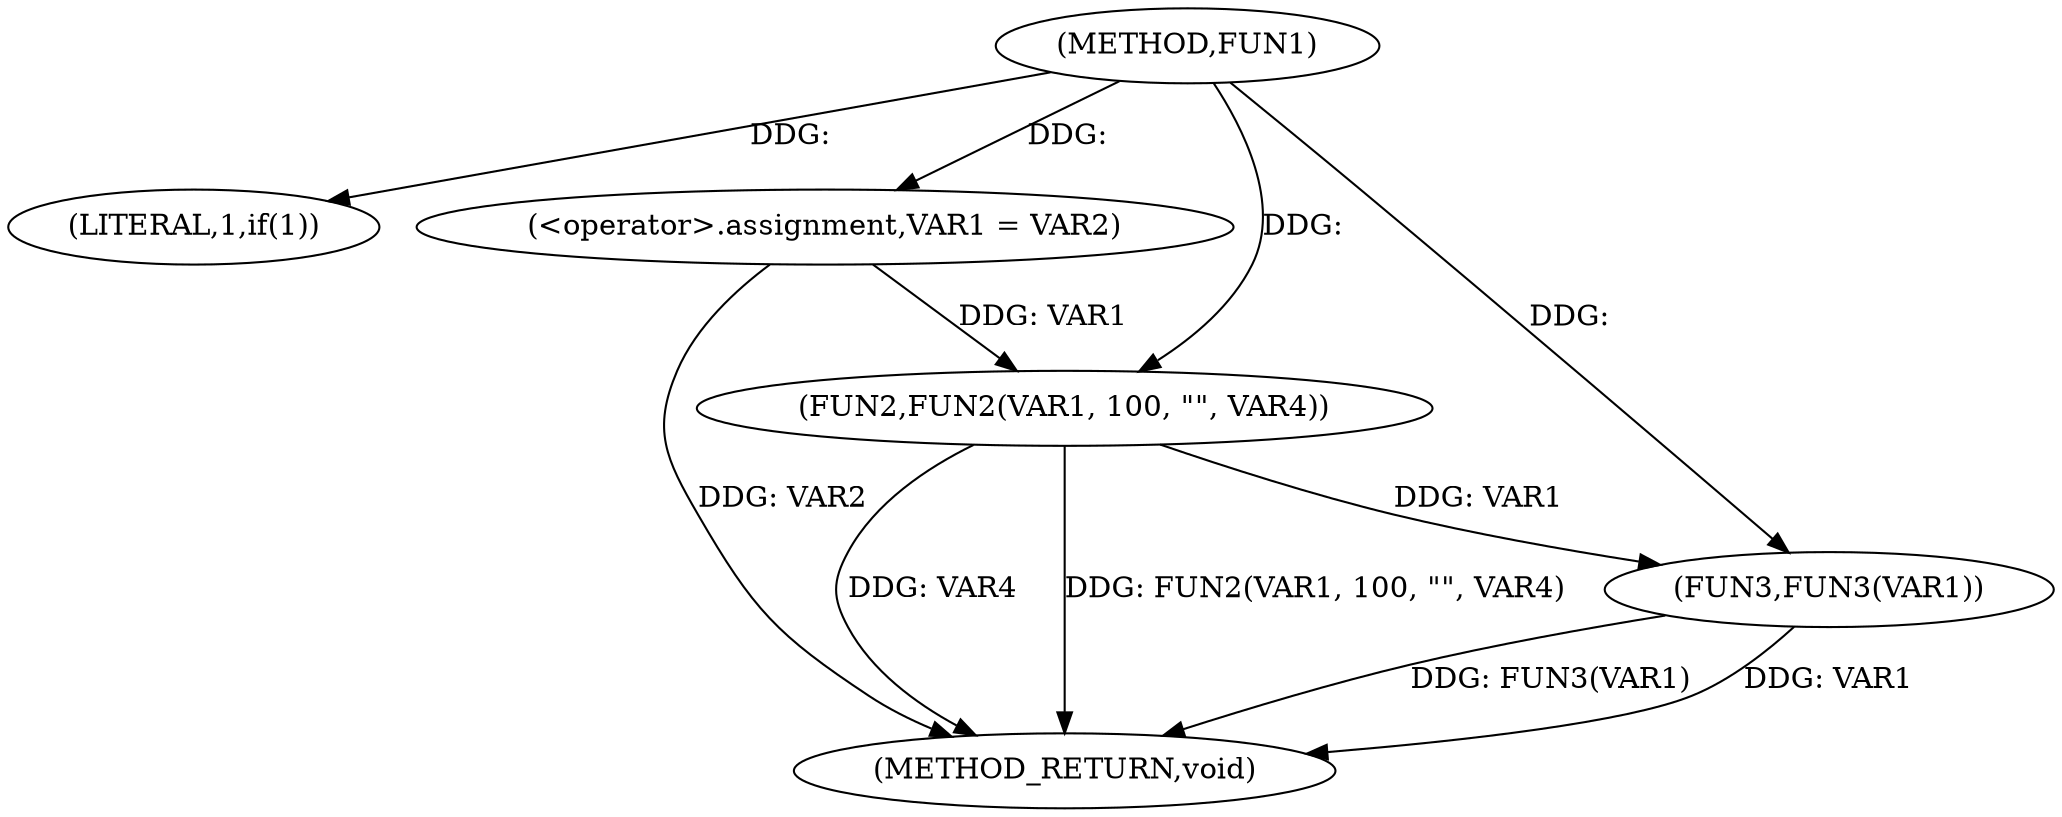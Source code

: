 digraph FUN1 {  
"1000100" [label = "(METHOD,FUN1)" ]
"1000120" [label = "(METHOD_RETURN,void)" ]
"1000106" [label = "(LITERAL,1,if(1))" ]
"1000108" [label = "(<operator>.assignment,VAR1 = VAR2)" ]
"1000113" [label = "(FUN2,FUN2(VAR1, 100, \"\", VAR4))" ]
"1000118" [label = "(FUN3,FUN3(VAR1))" ]
  "1000113" -> "1000120"  [ label = "DDG: VAR4"] 
  "1000118" -> "1000120"  [ label = "DDG: FUN3(VAR1)"] 
  "1000118" -> "1000120"  [ label = "DDG: VAR1"] 
  "1000113" -> "1000120"  [ label = "DDG: FUN2(VAR1, 100, \"\", VAR4)"] 
  "1000108" -> "1000120"  [ label = "DDG: VAR2"] 
  "1000100" -> "1000106"  [ label = "DDG: "] 
  "1000100" -> "1000108"  [ label = "DDG: "] 
  "1000108" -> "1000113"  [ label = "DDG: VAR1"] 
  "1000100" -> "1000113"  [ label = "DDG: "] 
  "1000113" -> "1000118"  [ label = "DDG: VAR1"] 
  "1000100" -> "1000118"  [ label = "DDG: "] 
}
